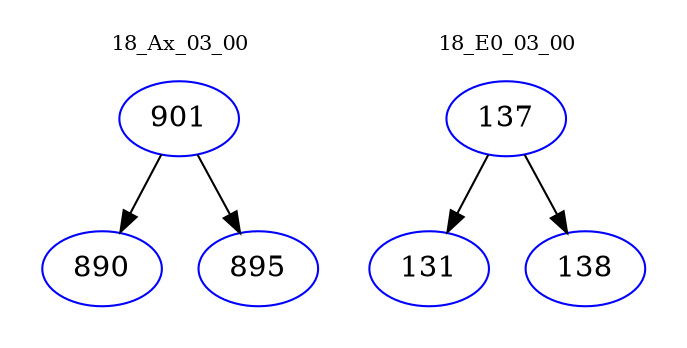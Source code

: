 digraph{
subgraph cluster_0 {
color = white
label = "18_Ax_03_00";
fontsize=10;
T0_901 [label="901", color="blue"]
T0_901 -> T0_890 [color="black"]
T0_890 [label="890", color="blue"]
T0_901 -> T0_895 [color="black"]
T0_895 [label="895", color="blue"]
}
subgraph cluster_1 {
color = white
label = "18_E0_03_00";
fontsize=10;
T1_137 [label="137", color="blue"]
T1_137 -> T1_131 [color="black"]
T1_131 [label="131", color="blue"]
T1_137 -> T1_138 [color="black"]
T1_138 [label="138", color="blue"]
}
}
